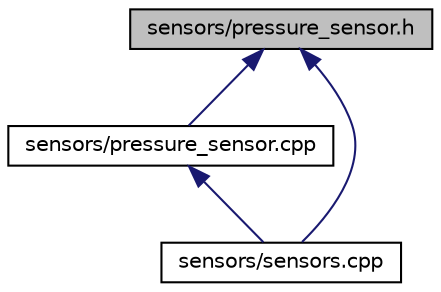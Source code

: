 digraph "sensors/pressure_sensor.h"
{
  edge [fontname="Helvetica",fontsize="10",labelfontname="Helvetica",labelfontsize="10"];
  node [fontname="Helvetica",fontsize="10",shape=record];
  Node6 [label="sensors/pressure_sensor.h",height=0.2,width=0.4,color="black", fillcolor="grey75", style="filled", fontcolor="black"];
  Node6 -> Node7 [dir="back",color="midnightblue",fontsize="10",style="solid"];
  Node7 [label="sensors/pressure_sensor.cpp",height=0.2,width=0.4,color="black", fillcolor="white", style="filled",URL="$pressure__sensor_8cpp.html",tooltip="Pressure sensor module. "];
  Node7 -> Node8 [dir="back",color="midnightblue",fontsize="10",style="solid"];
  Node8 [label="sensors/sensors.cpp",height=0.2,width=0.4,color="black", fillcolor="white", style="filled",URL="$sensors_8cpp.html",tooltip="Base class for all sensor types. "];
  Node6 -> Node8 [dir="back",color="midnightblue",fontsize="10",style="solid"];
}
